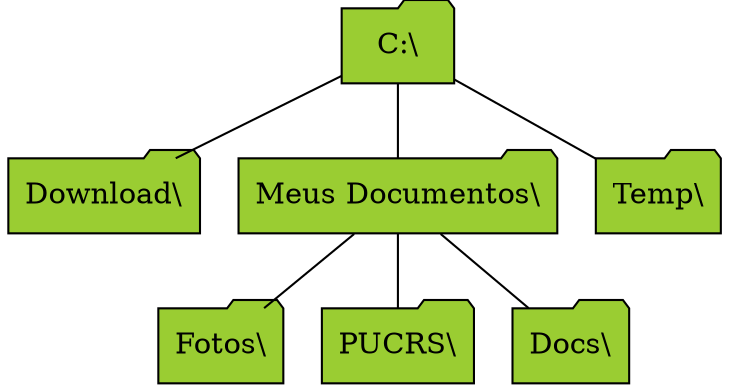 graph arvore_de_diretorios {
	node [shape=folder,style=filled,color=black,fillcolor=yellowgreen]
	"C:\\" -- { "Download\\" "Meus Documentos\\" "Temp\\" }
	"Meus Documentos\\" -- { "Fotos\\" "PUCRS\\" "Docs\\" }
}
